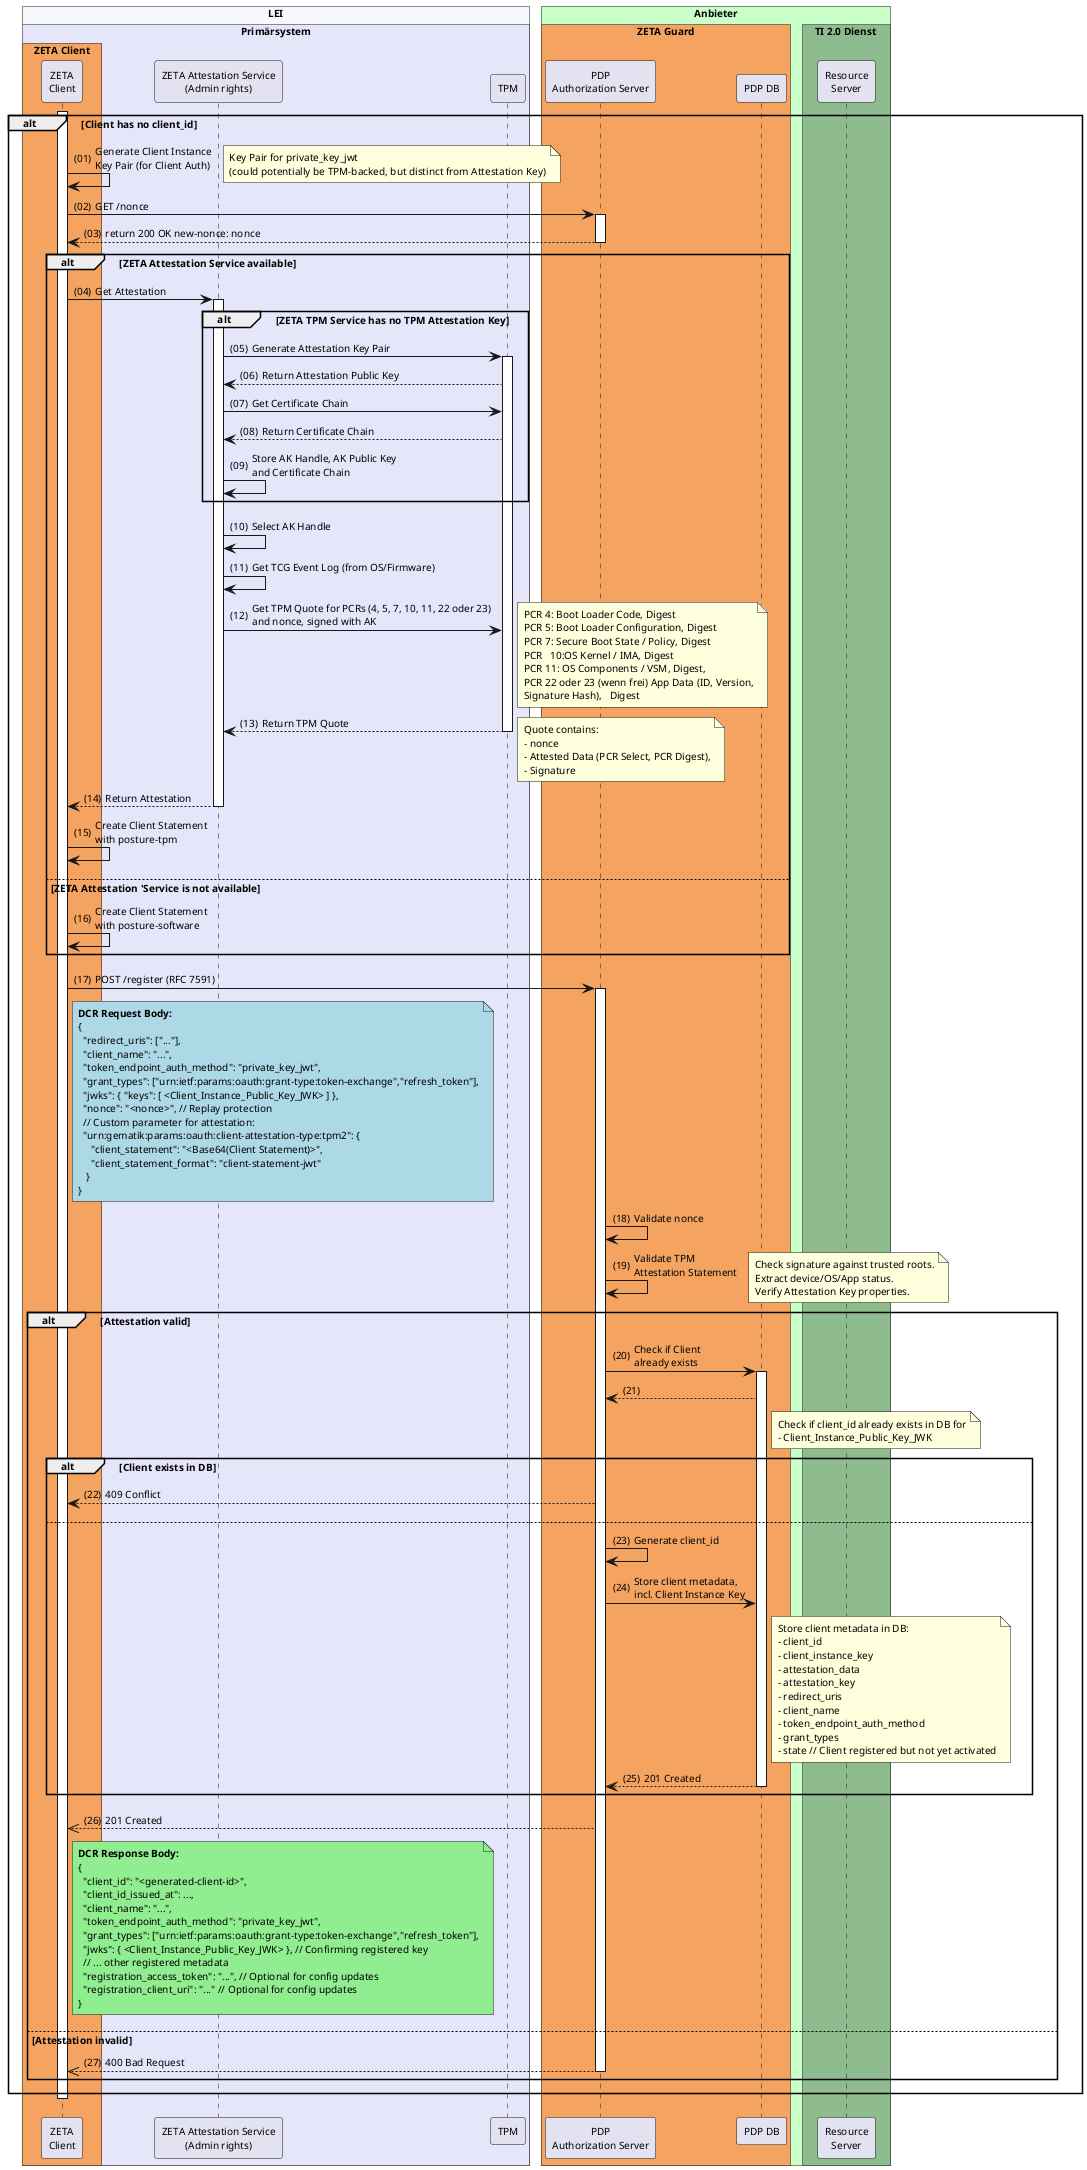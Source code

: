 @startuml "dynamic-client-registration-with-tpm-attestation"
autonumber "(00)"
skinparam defaultFontSize 10
skinparam defaultFontName Helvetica
skinparam DefaultMonospacedFontName Courier
skinparam lengthAdjust none
skinparam sequenceReferenceBackgroundColor White
skinparam SequenceReferenceFontSize 12
/'skinparam SequenceReferenceFontStyle bold
'/

!pragma teoz true

box "LEI" #GhostWhite
  box "Primärsystem" #Lavender
    box "ZETA Client" #SandyBrown
      participant Client as "ZETA\nClient"
    end box
    participant ZAS as "ZETA Attestation Service\n(Admin rights)"
    participant TPM as "TPM"
  end box
end box

box "Anbieter" #TECHNOLOGY
  box "ZETA Guard" #SandyBrown
    participant AuthS as "PDP\nAuthorization Server" 
    participant PDPDB as "PDP DB"
  end box
    box TI 2.0 Dienst #DarkSeaGreen
      participant RS as "Resource\nServer"
    end box
end box

Client ++
alt Client has no client_id
  Client -> Client : Generate Client Instance\nKey Pair (for Client Auth)
  note right: Key Pair for private_key_jwt \n(could potentially be TPM-backed, but distinct from Attestation Key)
  Client -> AuthS ++ : GET /nonce
  AuthS --> Client --: return 200 OK new-nonce: nonce

  alt ZETA Attestation Service available
    Client -> ZAS ++ : Get Attestation
    alt ZETA TPM Service has no TPM Attestation Key
      ZAS -> TPM ++ : Generate Attestation Key Pair
      TPM --> ZAS: Return Attestation Public Key
      ZAS -> TPM: Get Certificate Chain
      TPM --> ZAS: Return Certificate Chain    
      ZAS -> ZAS: Store AK Handle, AK Public Key\nand Certificate Chain
    end

    ZAS -> ZAS: Select AK Handle
    ZAS -> ZAS: Get TCG Event Log (from OS/Firmware)
    ZAS -> TPM: Get TPM Quote for PCRs (4, 5, 7, 10, 11, 22 oder 23)\nand nonce, signed with AK
    note right: PCR 4: Boot Loader Code, Digest\nPCR 5: Boot Loader Configuration, Digest\nPCR 7: Secure Boot State / Policy, Digest\nPCR   10:OS Kernel / IMA, Digest\nPCR 11: OS Components / VSM, Digest,\nPCR 22 oder 23 (wenn frei) App Data (ID, Version,\nSignature Hash),   Digest
    TPM --> ZAS --: Return TPM Quote
    note right: Quote contains:\n- nonce\n- Attested Data (PCR Select, PCR Digest),\n- Signature
    ZAS --> Client --: Return Attestation
    Client -> Client: Create Client Statement\nwith posture-tpm
  else ZETA Attestation 'Service is not available
    Client -> Client: Create Client Statement\nwith posture-software
  end
  note right: Attestation Statement includes:\n- product_id\n- product_version\n- posture\n- attestation


  Client -> AuthS ++ : POST /register (RFC 7591)
  note right of Client #lightblue
      **DCR Request Body:**
      {
        "redirect_uris": ["..."],
        "client_name": "...",
        "token_endpoint_auth_method": "private_key_jwt",
        "grant_types": ["urn:ietf:params:oauth:grant-type:token-exchange","refresh_token"],
        "jwks": { "keys": [ <Client_Instance_Public_Key_JWK> ] },
        "nonce": "<nonce>", // Replay protection
        // Custom parameter for attestation:
        "urn:gematik:params:oauth:client-attestation-type:tpm2": {
           "client_statement": "<Base64(Client Statement)>",
           "client_statement_format": "client-statement-jwt"
         }
      }
  end note
  AuthS -> AuthS : Validate nonce
  AuthS -> AuthS : Validate TPM\nAttestation Statement
  note right: Check signature against trusted roots.\nExtract device/OS/App status.\nVerify Attestation Key properties.
  alt Attestation valid
    AuthS -> PDPDB ++ : Check if Client\nalready exists
    PDPDB --> AuthS:
    note right of PDPDB
      Check if client_id already exists in DB for
      - Client_Instance_Public_Key_JWK
    end note
    alt Client exists in DB
      AuthS --> Client : 409 Conflict
    else
      AuthS -> AuthS : Generate client_id
      AuthS -> PDPDB: Store client metadata,\nincl. Client Instance Key
      note right of PDPDB
        Store client metadata in DB:
        - client_id
        - client_instance_key
        - attestation_data
        - attestation_key
        - redirect_uris
        - client_name
        - token_endpoint_auth_method
        - grant_types
        - state // Client registered but not yet activated
      end note
      PDPDB --> AuthS --: 201 Created
    end
    AuthS -->> Client: 201 Created
    note right of Client #lightgreen
        **DCR Response Body:**
        {
          "client_id": "<generated-client-id>",
          "client_id_issued_at": ...,
          "client_name": "...",
          "token_endpoint_auth_method": "private_key_jwt",
          "grant_types": ["urn:ietf:params:oauth:grant-type:token-exchange","refresh_token"],
          "jwks": { <Client_Instance_Public_Key_JWK> }, // Confirming registered key
          // ... other registered metadata
          "registration_access_token": "...", // Optional for config updates
          "registration_client_uri": "..." // Optional for config updates
        }
    end note
  else Attestation invalid
    AuthS -->> Client -- : 400 Bad Request
  end

  Client --
end

@enduml